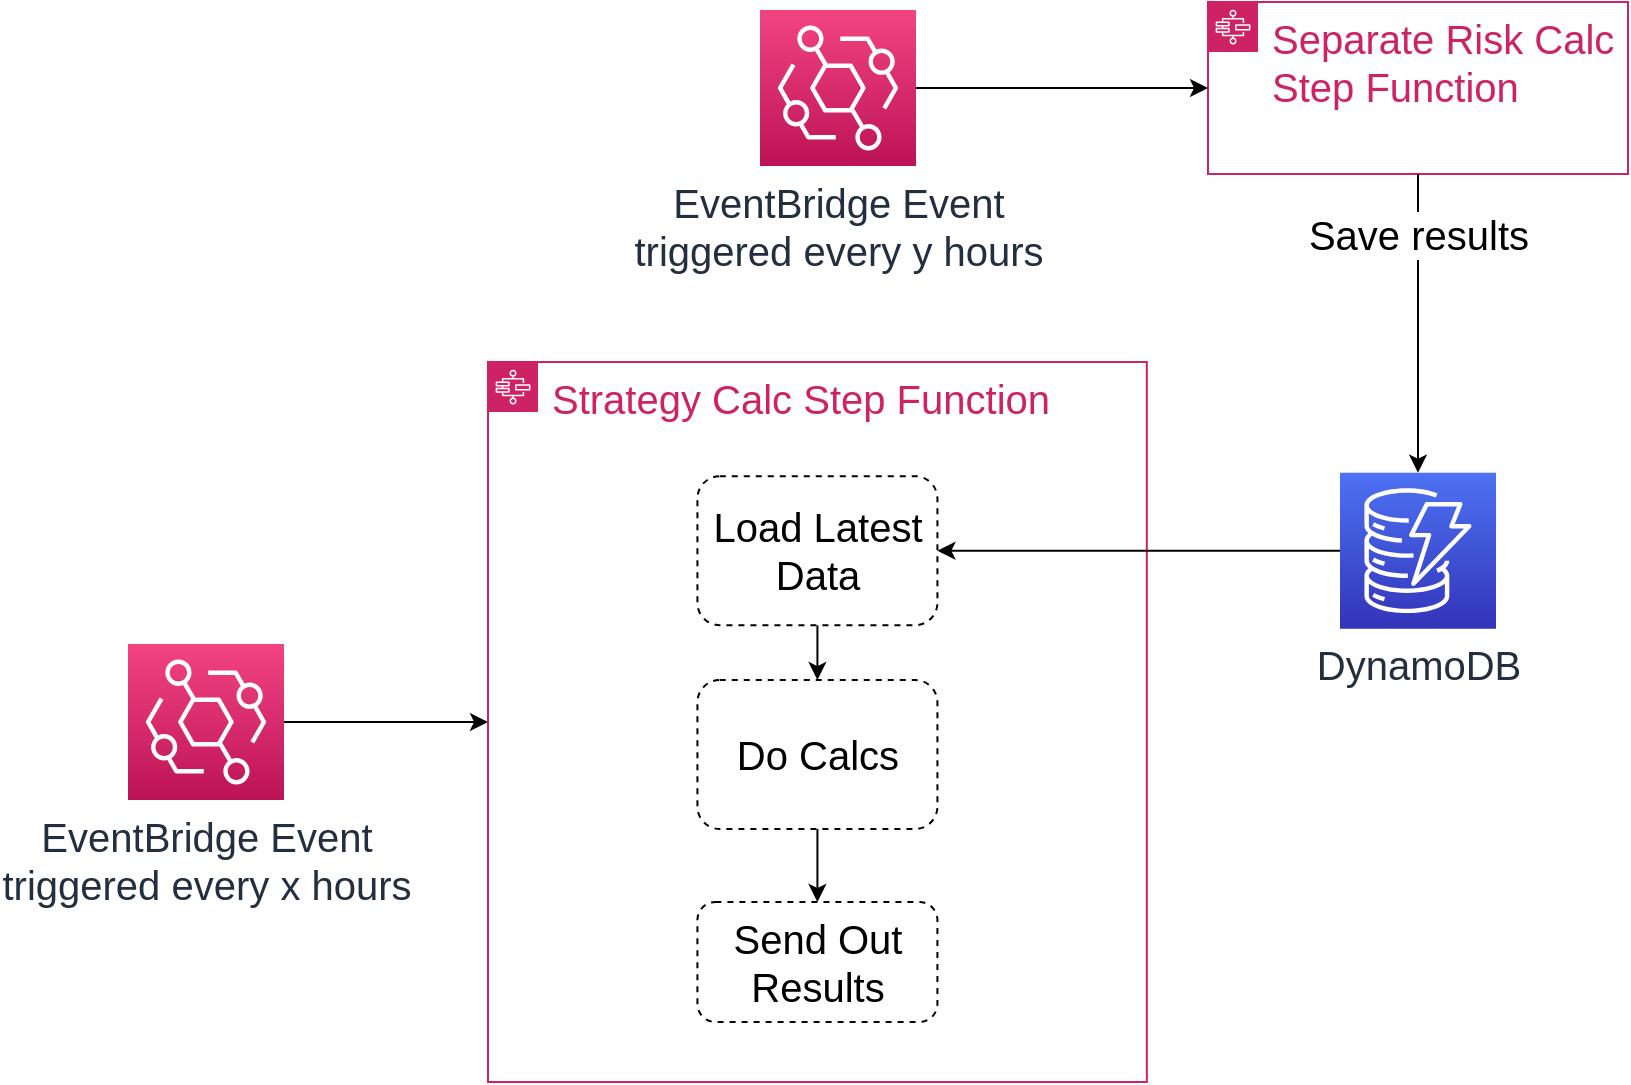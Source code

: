 <mxfile version="13.7.5" type="github">
  <diagram id="d1ab7348-05c3-a1e3-ca4d-12c340fd6b49" name="Page-1">
    <mxGraphModel dx="2560" dy="861" grid="1" gridSize="10" guides="1" tooltips="1" connect="1" arrows="1" fold="1" page="1" pageScale="1" pageWidth="1169" pageHeight="827" background="#ffffff" math="0" shadow="0">
      <root>
        <mxCell id="0" />
        <mxCell id="1" parent="0" />
        <mxCell id="2KuFmGQ5bhaeHU06HSTh-207" style="rounded=0;orthogonalLoop=1;jettySize=auto;html=1;fontSize=20;align=center;" parent="1" source="SEy2dUGbwva-OiN2ua2p-1" target="2KuFmGQ5bhaeHU06HSTh-164" edge="1">
          <mxGeometry relative="1" as="geometry">
            <mxPoint x="-895" y="360" as="sourcePoint" />
            <mxPoint x="-1314" y="199" as="targetPoint" />
          </mxGeometry>
        </mxCell>
        <mxCell id="2KuFmGQ5bhaeHU06HSTh-212" value="" style="group;align=center;fontSize=20;" parent="1" vertex="1" connectable="0">
          <mxGeometry x="-760" y="320" width="350" height="360" as="geometry" />
        </mxCell>
        <mxCell id="2KuFmGQ5bhaeHU06HSTh-164" value="&lt;font style=&quot;font-size: 20px&quot;&gt;Strategy Calc Step Function&lt;/font&gt;" style="points=[[0,0],[0.25,0],[0.5,0],[0.75,0],[1,0],[1,0.25],[1,0.5],[1,0.75],[1,1],[0.75,1],[0.5,1],[0.25,1],[0,1],[0,0.75],[0,0.5],[0,0.25]];outlineConnect=0;gradientColor=none;html=1;whiteSpace=wrap;fontSize=20;fontStyle=0;shape=mxgraph.aws4.group;grIcon=mxgraph.aws4.group_aws_step_functions_workflow;strokeColor=#CD2264;fillColor=none;verticalAlign=top;align=left;spacingLeft=30;fontColor=#CD2264;dashed=0;" parent="2KuFmGQ5bhaeHU06HSTh-212" vertex="1">
          <mxGeometry width="329.412" height="360" as="geometry" />
        </mxCell>
        <mxCell id="ofVcZ4BSSnlK9yOtVbwW-6" style="edgeStyle=none;rounded=0;orthogonalLoop=1;jettySize=auto;html=1;" edge="1" parent="2KuFmGQ5bhaeHU06HSTh-212" source="ofVcZ4BSSnlK9yOtVbwW-4" target="ofVcZ4BSSnlK9yOtVbwW-5">
          <mxGeometry relative="1" as="geometry" />
        </mxCell>
        <mxCell id="ofVcZ4BSSnlK9yOtVbwW-4" value="&lt;font style=&quot;font-size: 20px&quot;&gt;Load Latest Data&lt;/font&gt;" style="rounded=1;whiteSpace=wrap;html=1;dashed=1;" vertex="1" parent="2KuFmGQ5bhaeHU06HSTh-212">
          <mxGeometry x="104.71" y="57.103" width="120" height="74.483" as="geometry" />
        </mxCell>
        <mxCell id="ofVcZ4BSSnlK9yOtVbwW-8" style="edgeStyle=none;rounded=0;orthogonalLoop=1;jettySize=auto;html=1;" edge="1" parent="2KuFmGQ5bhaeHU06HSTh-212" source="ofVcZ4BSSnlK9yOtVbwW-5" target="ofVcZ4BSSnlK9yOtVbwW-7">
          <mxGeometry relative="1" as="geometry" />
        </mxCell>
        <mxCell id="ofVcZ4BSSnlK9yOtVbwW-5" value="&lt;font style=&quot;font-size: 20px&quot;&gt;Do Calcs&lt;/font&gt;" style="rounded=1;whiteSpace=wrap;html=1;dashed=1;" vertex="1" parent="2KuFmGQ5bhaeHU06HSTh-212">
          <mxGeometry x="104.71" y="159.003" width="120" height="74.483" as="geometry" />
        </mxCell>
        <mxCell id="ofVcZ4BSSnlK9yOtVbwW-7" value="&lt;font style=&quot;font-size: 20px&quot;&gt;Send Out Results&lt;/font&gt;" style="rounded=1;whiteSpace=wrap;html=1;dashed=1;" vertex="1" parent="2KuFmGQ5bhaeHU06HSTh-212">
          <mxGeometry x="104.71" y="270" width="120" height="60" as="geometry" />
        </mxCell>
        <mxCell id="SEy2dUGbwva-OiN2ua2p-1" value="&lt;font style=&quot;font-size: 20px&quot;&gt;EventBridge Event &lt;br&gt;triggered every x hours&lt;/font&gt;" style="outlineConnect=0;fontColor=#232F3E;gradientColor=#F34482;gradientDirection=north;fillColor=#BC1356;strokeColor=#ffffff;dashed=0;verticalLabelPosition=bottom;verticalAlign=top;align=center;html=1;fontSize=12;fontStyle=0;aspect=fixed;shape=mxgraph.aws4.resourceIcon;resIcon=mxgraph.aws4.eventbridge;" parent="1" vertex="1">
          <mxGeometry x="-940" y="461" width="78" height="78" as="geometry" />
        </mxCell>
        <mxCell id="ofVcZ4BSSnlK9yOtVbwW-3" style="edgeStyle=none;rounded=0;orthogonalLoop=1;jettySize=auto;html=1;entryX=1;entryY=0.5;entryDx=0;entryDy=0;" edge="1" parent="1" source="SEy2dUGbwva-OiN2ua2p-2" target="ofVcZ4BSSnlK9yOtVbwW-4">
          <mxGeometry relative="1" as="geometry" />
        </mxCell>
        <mxCell id="SEy2dUGbwva-OiN2ua2p-2" value="&lt;font style=&quot;font-size: 20px&quot;&gt;DynamoDB&lt;/font&gt;" style="outlineConnect=0;fontColor=#232F3E;gradientColor=#4D72F3;gradientDirection=north;fillColor=#3334B9;strokeColor=#ffffff;dashed=0;verticalLabelPosition=bottom;verticalAlign=top;align=center;html=1;fontSize=12;fontStyle=0;aspect=fixed;shape=mxgraph.aws4.resourceIcon;resIcon=mxgraph.aws4.dynamodb;" parent="1" vertex="1">
          <mxGeometry x="-334" y="375.34" width="78" height="78" as="geometry" />
        </mxCell>
        <mxCell id="EbYcrWT6pLzNrer3iOrH-1" value="" style="group;align=center;fontSize=20;" parent="1" vertex="1" connectable="0">
          <mxGeometry x="-400" y="140" width="210" height="86" as="geometry" />
        </mxCell>
        <mxCell id="EbYcrWT6pLzNrer3iOrH-2" value="&lt;font style=&quot;font-size: 20px&quot;&gt;Separate Risk Calc Step Function&lt;/font&gt;" style="points=[[0,0],[0.25,0],[0.5,0],[0.75,0],[1,0],[1,0.25],[1,0.5],[1,0.75],[1,1],[0.75,1],[0.5,1],[0.25,1],[0,1],[0,0.75],[0,0.5],[0,0.25]];outlineConnect=0;gradientColor=none;html=1;whiteSpace=wrap;fontSize=20;fontStyle=0;shape=mxgraph.aws4.group;grIcon=mxgraph.aws4.group_aws_step_functions_workflow;strokeColor=#CD2264;fillColor=none;verticalAlign=top;align=left;spacingLeft=30;fontColor=#CD2264;dashed=0;" parent="EbYcrWT6pLzNrer3iOrH-1" vertex="1">
          <mxGeometry width="210" height="86" as="geometry" />
        </mxCell>
        <mxCell id="EbYcrWT6pLzNrer3iOrH-5" style="rounded=0;orthogonalLoop=1;jettySize=auto;html=1;exitX=0.5;exitY=1;exitDx=0;exitDy=0;" parent="1" source="EbYcrWT6pLzNrer3iOrH-2" target="SEy2dUGbwva-OiN2ua2p-2" edge="1">
          <mxGeometry relative="1" as="geometry" />
        </mxCell>
        <mxCell id="EbYcrWT6pLzNrer3iOrH-6" value="&lt;font style=&quot;font-size: 20px&quot;&gt;Save results&lt;br&gt;&lt;/font&gt;" style="edgeLabel;html=1;align=center;verticalAlign=middle;resizable=0;points=[];" parent="EbYcrWT6pLzNrer3iOrH-5" vertex="1" connectable="0">
          <mxGeometry x="-0.374" y="19" relative="1" as="geometry">
            <mxPoint x="-19" y="-16.84" as="offset" />
          </mxGeometry>
        </mxCell>
        <mxCell id="ofVcZ4BSSnlK9yOtVbwW-1" style="rounded=0;orthogonalLoop=1;jettySize=auto;html=1;fontSize=20;align=center;" edge="1" parent="1" source="ofVcZ4BSSnlK9yOtVbwW-2" target="EbYcrWT6pLzNrer3iOrH-2">
          <mxGeometry relative="1" as="geometry">
            <mxPoint x="-391" y="80" as="sourcePoint" />
            <mxPoint x="-256" y="137.77" as="targetPoint" />
          </mxGeometry>
        </mxCell>
        <mxCell id="ofVcZ4BSSnlK9yOtVbwW-2" value="&lt;font style=&quot;font-size: 20px&quot;&gt;EventBridge Event &lt;br&gt;triggered every y hours&lt;/font&gt;" style="outlineConnect=0;fontColor=#232F3E;gradientColor=#F34482;gradientDirection=north;fillColor=#BC1356;strokeColor=#ffffff;dashed=0;verticalLabelPosition=bottom;verticalAlign=top;align=center;html=1;fontSize=12;fontStyle=0;aspect=fixed;shape=mxgraph.aws4.resourceIcon;resIcon=mxgraph.aws4.eventbridge;" vertex="1" parent="1">
          <mxGeometry x="-624" y="144" width="78" height="78" as="geometry" />
        </mxCell>
      </root>
    </mxGraphModel>
  </diagram>
</mxfile>
